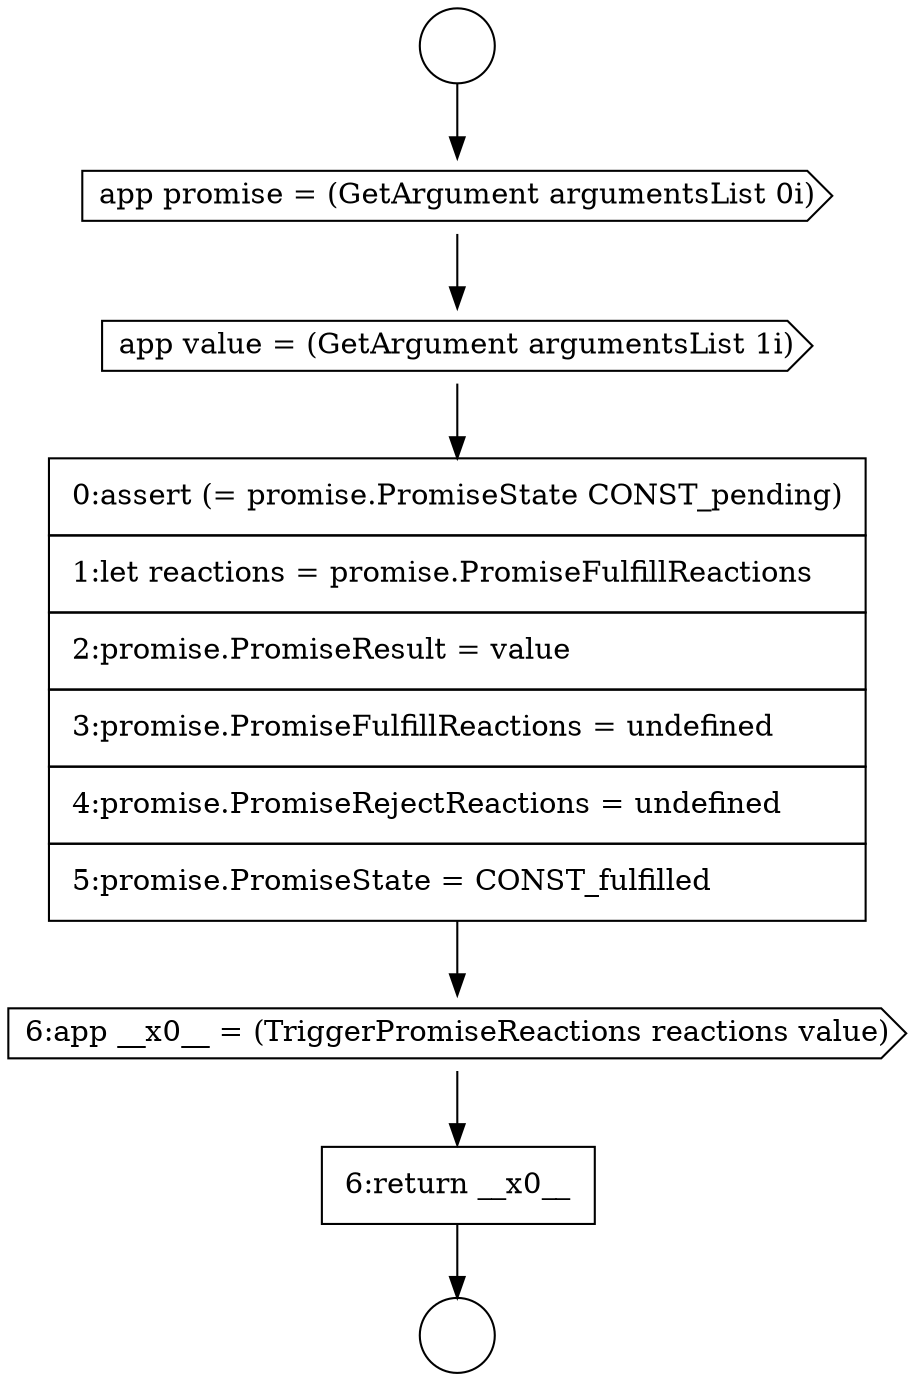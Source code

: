digraph {
  node18120 [shape=cds, label=<<font color="black">app value = (GetArgument argumentsList 1i)</font>> color="black" fillcolor="white" style=filled]
  node18123 [shape=none, margin=0, label=<<font color="black">
    <table border="0" cellborder="1" cellspacing="0" cellpadding="10">
      <tr><td align="left">6:return __x0__</td></tr>
    </table>
  </font>> color="black" fillcolor="white" style=filled]
  node18119 [shape=cds, label=<<font color="black">app promise = (GetArgument argumentsList 0i)</font>> color="black" fillcolor="white" style=filled]
  node18118 [shape=circle label=" " color="black" fillcolor="white" style=filled]
  node18121 [shape=none, margin=0, label=<<font color="black">
    <table border="0" cellborder="1" cellspacing="0" cellpadding="10">
      <tr><td align="left">0:assert (= promise.PromiseState CONST_pending)</td></tr>
      <tr><td align="left">1:let reactions = promise.PromiseFulfillReactions</td></tr>
      <tr><td align="left">2:promise.PromiseResult = value</td></tr>
      <tr><td align="left">3:promise.PromiseFulfillReactions = undefined</td></tr>
      <tr><td align="left">4:promise.PromiseRejectReactions = undefined</td></tr>
      <tr><td align="left">5:promise.PromiseState = CONST_fulfilled</td></tr>
    </table>
  </font>> color="black" fillcolor="white" style=filled]
  node18117 [shape=circle label=" " color="black" fillcolor="white" style=filled]
  node18122 [shape=cds, label=<<font color="black">6:app __x0__ = (TriggerPromiseReactions reactions value)</font>> color="black" fillcolor="white" style=filled]
  node18121 -> node18122 [ color="black"]
  node18120 -> node18121 [ color="black"]
  node18119 -> node18120 [ color="black"]
  node18122 -> node18123 [ color="black"]
  node18117 -> node18119 [ color="black"]
  node18123 -> node18118 [ color="black"]
}
